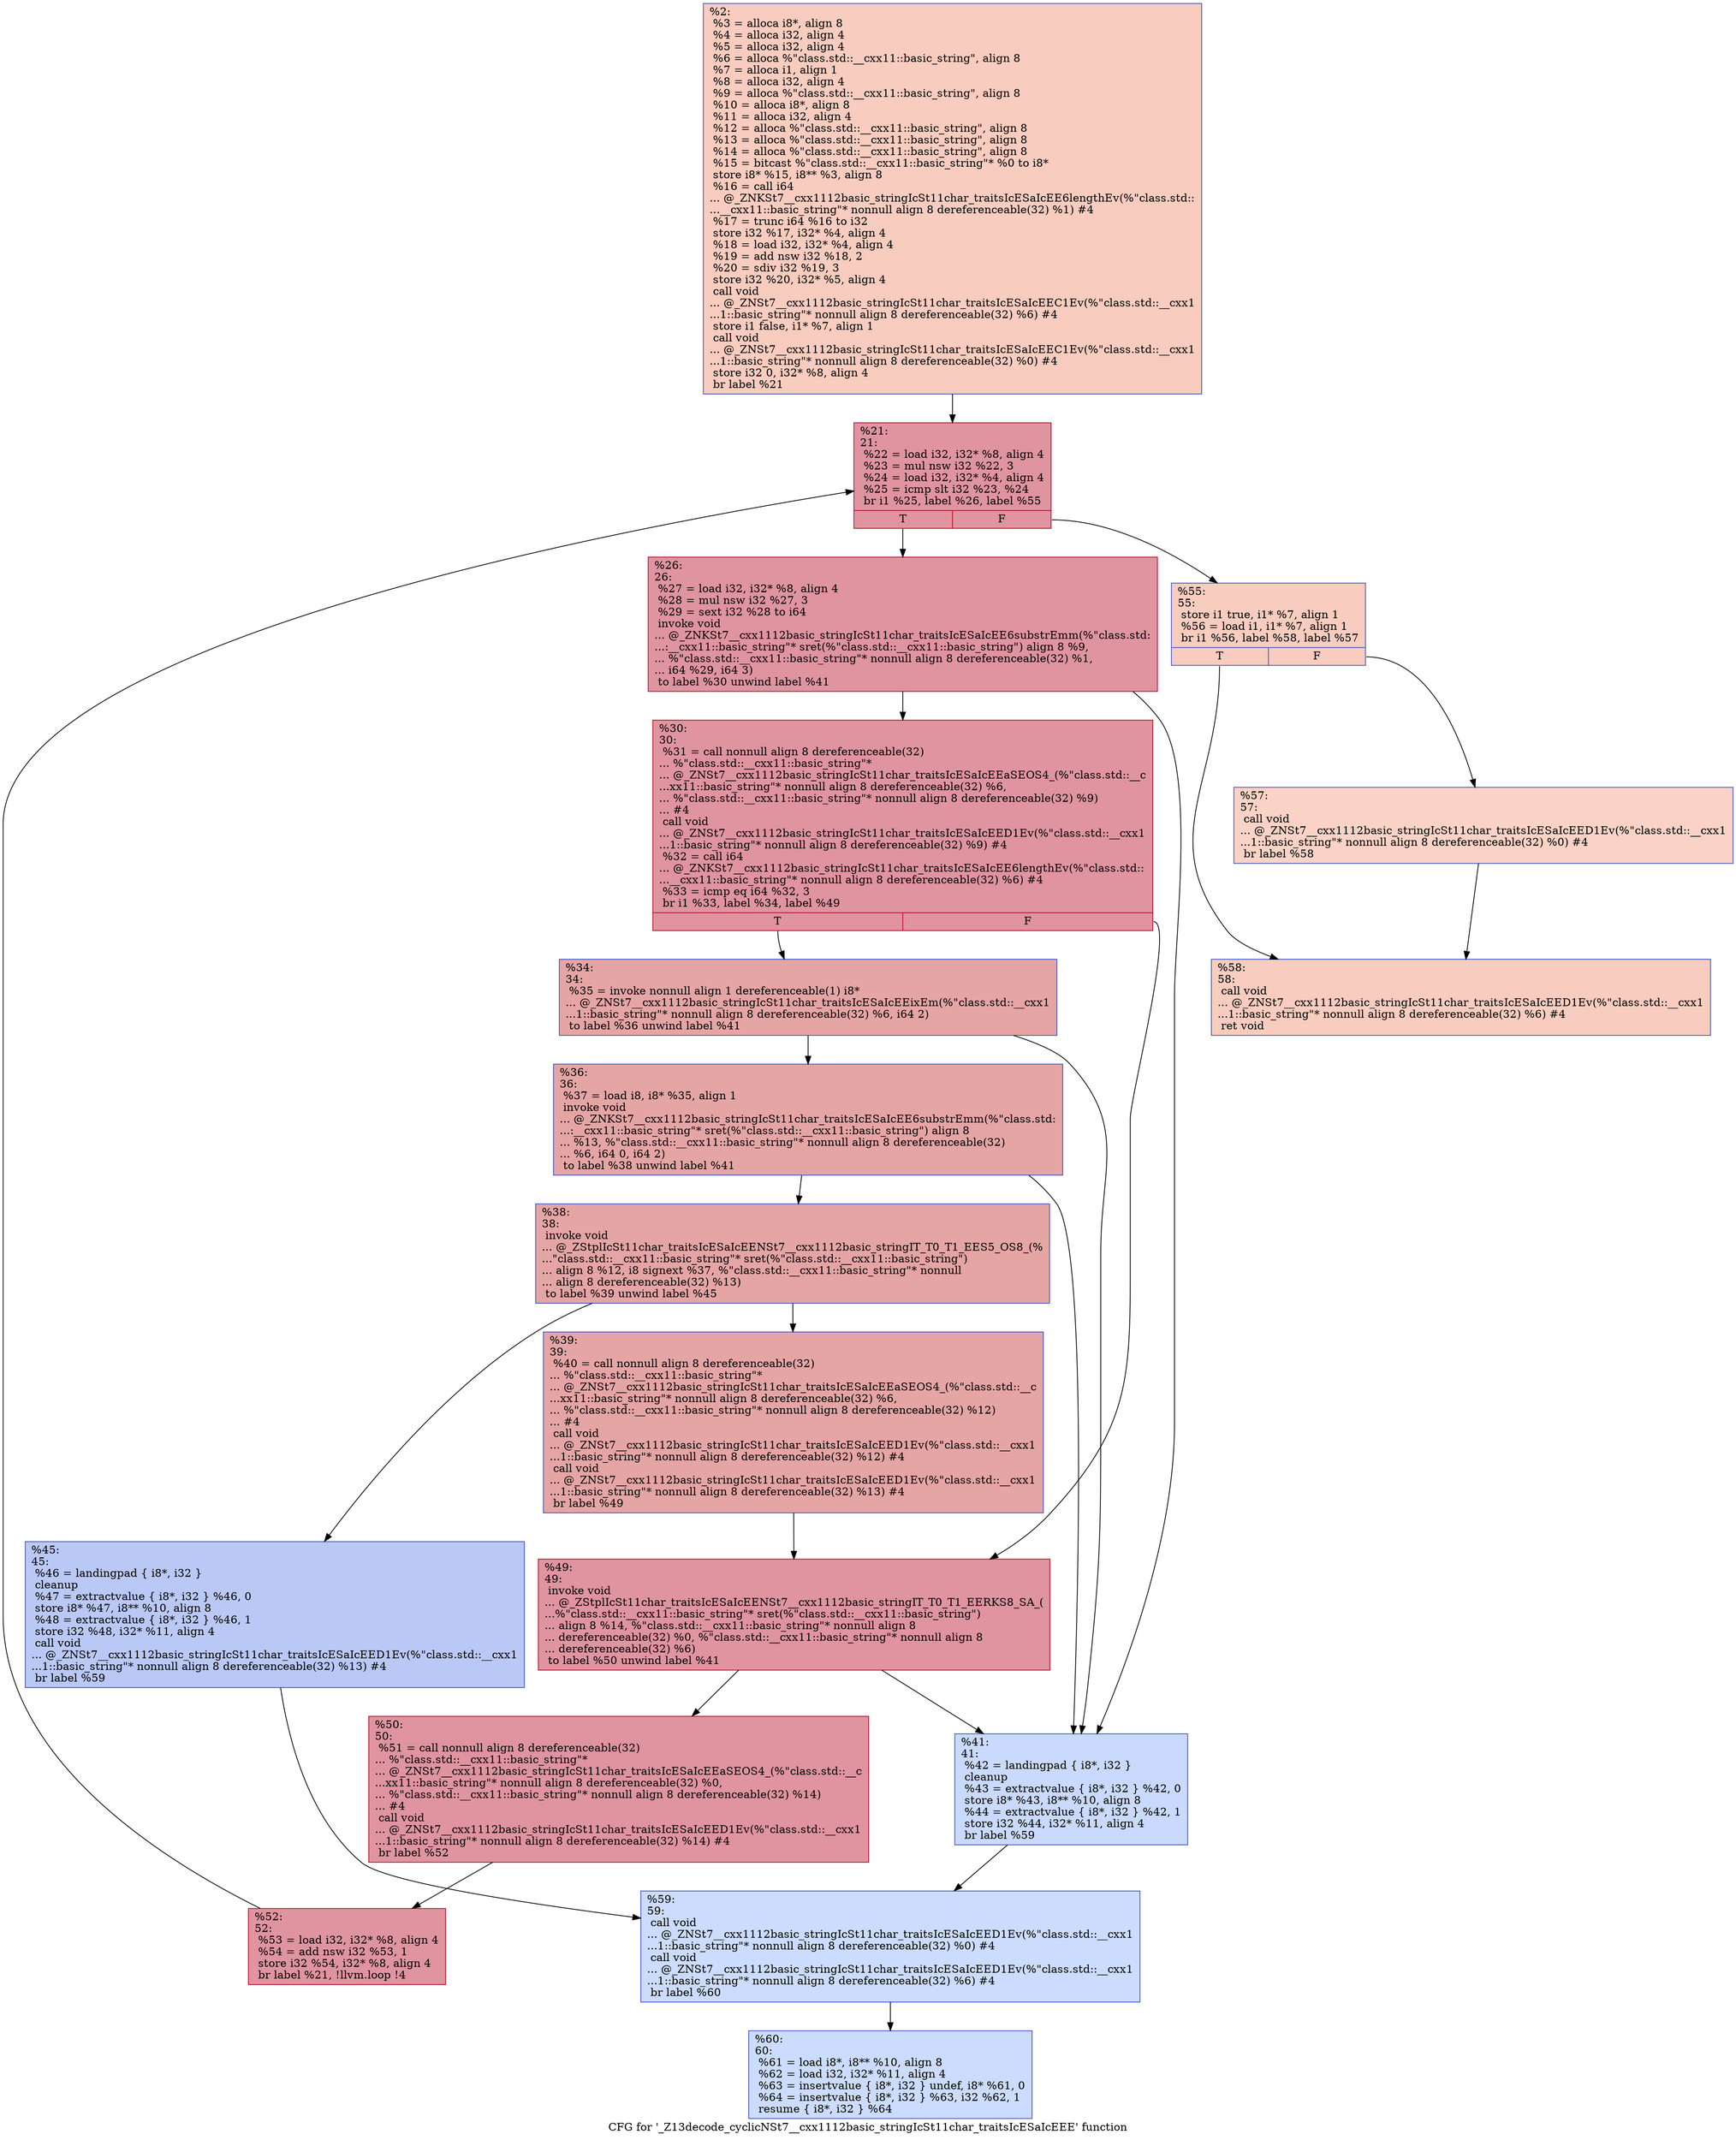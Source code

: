 digraph "CFG for '_Z13decode_cyclicNSt7__cxx1112basic_stringIcSt11char_traitsIcESaIcEEE' function" {
	label="CFG for '_Z13decode_cyclicNSt7__cxx1112basic_stringIcSt11char_traitsIcESaIcEEE' function";

	Node0x556adfbfa5d0 [shape=record,color="#3d50c3ff", style=filled, fillcolor="#f08b6e70",label="{%2:\l  %3 = alloca i8*, align 8\l  %4 = alloca i32, align 4\l  %5 = alloca i32, align 4\l  %6 = alloca %\"class.std::__cxx11::basic_string\", align 8\l  %7 = alloca i1, align 1\l  %8 = alloca i32, align 4\l  %9 = alloca %\"class.std::__cxx11::basic_string\", align 8\l  %10 = alloca i8*, align 8\l  %11 = alloca i32, align 4\l  %12 = alloca %\"class.std::__cxx11::basic_string\", align 8\l  %13 = alloca %\"class.std::__cxx11::basic_string\", align 8\l  %14 = alloca %\"class.std::__cxx11::basic_string\", align 8\l  %15 = bitcast %\"class.std::__cxx11::basic_string\"* %0 to i8*\l  store i8* %15, i8** %3, align 8\l  %16 = call i64\l... @_ZNKSt7__cxx1112basic_stringIcSt11char_traitsIcESaIcEE6lengthEv(%\"class.std::\l...__cxx11::basic_string\"* nonnull align 8 dereferenceable(32) %1) #4\l  %17 = trunc i64 %16 to i32\l  store i32 %17, i32* %4, align 4\l  %18 = load i32, i32* %4, align 4\l  %19 = add nsw i32 %18, 2\l  %20 = sdiv i32 %19, 3\l  store i32 %20, i32* %5, align 4\l  call void\l... @_ZNSt7__cxx1112basic_stringIcSt11char_traitsIcESaIcEEC1Ev(%\"class.std::__cxx1\l...1::basic_string\"* nonnull align 8 dereferenceable(32) %6) #4\l  store i1 false, i1* %7, align 1\l  call void\l... @_ZNSt7__cxx1112basic_stringIcSt11char_traitsIcESaIcEEC1Ev(%\"class.std::__cxx1\l...1::basic_string\"* nonnull align 8 dereferenceable(32) %0) #4\l  store i32 0, i32* %8, align 4\l  br label %21\l}"];
	Node0x556adfbfa5d0 -> Node0x556adfbfa8f0;
	Node0x556adfbfa8f0 [shape=record,color="#b70d28ff", style=filled, fillcolor="#b70d2870",label="{%21:\l21:                                               \l  %22 = load i32, i32* %8, align 4\l  %23 = mul nsw i32 %22, 3\l  %24 = load i32, i32* %4, align 4\l  %25 = icmp slt i32 %23, %24\l  br i1 %25, label %26, label %55\l|{<s0>T|<s1>F}}"];
	Node0x556adfbfa8f0:s0 -> Node0x556adfbfb860;
	Node0x556adfbfa8f0:s1 -> Node0x556adfbfb8b0;
	Node0x556adfbfb860 [shape=record,color="#b70d28ff", style=filled, fillcolor="#b70d2870",label="{%26:\l26:                                               \l  %27 = load i32, i32* %8, align 4\l  %28 = mul nsw i32 %27, 3\l  %29 = sext i32 %28 to i64\l  invoke void\l... @_ZNKSt7__cxx1112basic_stringIcSt11char_traitsIcESaIcEE6substrEmm(%\"class.std:\l...:__cxx11::basic_string\"* sret(%\"class.std::__cxx11::basic_string\") align 8 %9,\l... %\"class.std::__cxx11::basic_string\"* nonnull align 8 dereferenceable(32) %1,\l... i64 %29, i64 3)\l          to label %30 unwind label %41\l}"];
	Node0x556adfbfb860 -> Node0x556adfbfbb70;
	Node0x556adfbfb860 -> Node0x556adfbfbbc0;
	Node0x556adfbfbb70 [shape=record,color="#b70d28ff", style=filled, fillcolor="#b70d2870",label="{%30:\l30:                                               \l  %31 = call nonnull align 8 dereferenceable(32)\l... %\"class.std::__cxx11::basic_string\"*\l... @_ZNSt7__cxx1112basic_stringIcSt11char_traitsIcESaIcEEaSEOS4_(%\"class.std::__c\l...xx11::basic_string\"* nonnull align 8 dereferenceable(32) %6,\l... %\"class.std::__cxx11::basic_string\"* nonnull align 8 dereferenceable(32) %9)\l... #4\l  call void\l... @_ZNSt7__cxx1112basic_stringIcSt11char_traitsIcESaIcEED1Ev(%\"class.std::__cxx1\l...1::basic_string\"* nonnull align 8 dereferenceable(32) %9) #4\l  %32 = call i64\l... @_ZNKSt7__cxx1112basic_stringIcSt11char_traitsIcESaIcEE6lengthEv(%\"class.std::\l...__cxx11::basic_string\"* nonnull align 8 dereferenceable(32) %6) #4\l  %33 = icmp eq i64 %32, 3\l  br i1 %33, label %34, label %49\l|{<s0>T|<s1>F}}"];
	Node0x556adfbfbb70:s0 -> Node0x556adfbfbb20;
	Node0x556adfbfbb70:s1 -> Node0x556adfbfc180;
	Node0x556adfbfbb20 [shape=record,color="#3d50c3ff", style=filled, fillcolor="#c5333470",label="{%34:\l34:                                               \l  %35 = invoke nonnull align 1 dereferenceable(1) i8*\l... @_ZNSt7__cxx1112basic_stringIcSt11char_traitsIcESaIcEEixEm(%\"class.std::__cxx1\l...1::basic_string\"* nonnull align 8 dereferenceable(32) %6, i64 2)\l          to label %36 unwind label %41\l}"];
	Node0x556adfbfbb20 -> Node0x556adfbfc310;
	Node0x556adfbfbb20 -> Node0x556adfbfbbc0;
	Node0x556adfbfc310 [shape=record,color="#3d50c3ff", style=filled, fillcolor="#c5333470",label="{%36:\l36:                                               \l  %37 = load i8, i8* %35, align 1\l  invoke void\l... @_ZNKSt7__cxx1112basic_stringIcSt11char_traitsIcESaIcEE6substrEmm(%\"class.std:\l...:__cxx11::basic_string\"* sret(%\"class.std::__cxx11::basic_string\") align 8\l... %13, %\"class.std::__cxx11::basic_string\"* nonnull align 8 dereferenceable(32)\l... %6, i64 0, i64 2)\l          to label %38 unwind label %41\l}"];
	Node0x556adfbfc310 -> Node0x556adfbfc540;
	Node0x556adfbfc310 -> Node0x556adfbfbbc0;
	Node0x556adfbfc540 [shape=record,color="#3d50c3ff", style=filled, fillcolor="#c5333470",label="{%38:\l38:                                               \l  invoke void\l... @_ZStplIcSt11char_traitsIcESaIcEENSt7__cxx1112basic_stringIT_T0_T1_EES5_OS8_(%\l...\"class.std::__cxx11::basic_string\"* sret(%\"class.std::__cxx11::basic_string\")\l... align 8 %12, i8 signext %37, %\"class.std::__cxx11::basic_string\"* nonnull\l... align 8 dereferenceable(32) %13)\l          to label %39 unwind label %45\l}"];
	Node0x556adfbfc540 -> Node0x556adfbfc2c0;
	Node0x556adfbfc540 -> Node0x556adfbfc7b0;
	Node0x556adfbfc2c0 [shape=record,color="#3d50c3ff", style=filled, fillcolor="#c5333470",label="{%39:\l39:                                               \l  %40 = call nonnull align 8 dereferenceable(32)\l... %\"class.std::__cxx11::basic_string\"*\l... @_ZNSt7__cxx1112basic_stringIcSt11char_traitsIcESaIcEEaSEOS4_(%\"class.std::__c\l...xx11::basic_string\"* nonnull align 8 dereferenceable(32) %6,\l... %\"class.std::__cxx11::basic_string\"* nonnull align 8 dereferenceable(32) %12)\l... #4\l  call void\l... @_ZNSt7__cxx1112basic_stringIcSt11char_traitsIcESaIcEED1Ev(%\"class.std::__cxx1\l...1::basic_string\"* nonnull align 8 dereferenceable(32) %12) #4\l  call void\l... @_ZNSt7__cxx1112basic_stringIcSt11char_traitsIcESaIcEED1Ev(%\"class.std::__cxx1\l...1::basic_string\"* nonnull align 8 dereferenceable(32) %13) #4\l  br label %49\l}"];
	Node0x556adfbfc2c0 -> Node0x556adfbfc180;
	Node0x556adfbfbbc0 [shape=record,color="#3d50c3ff", style=filled, fillcolor="#88abfd70",label="{%41:\l41:                                               \l  %42 = landingpad \{ i8*, i32 \}\l          cleanup\l  %43 = extractvalue \{ i8*, i32 \} %42, 0\l  store i8* %43, i8** %10, align 8\l  %44 = extractvalue \{ i8*, i32 \} %42, 1\l  store i32 %44, i32* %11, align 4\l  br label %59\l}"];
	Node0x556adfbfbbc0 -> Node0x556adfbfd130;
	Node0x556adfbfc7b0 [shape=record,color="#3d50c3ff", style=filled, fillcolor="#6282ea70",label="{%45:\l45:                                               \l  %46 = landingpad \{ i8*, i32 \}\l          cleanup\l  %47 = extractvalue \{ i8*, i32 \} %46, 0\l  store i8* %47, i8** %10, align 8\l  %48 = extractvalue \{ i8*, i32 \} %46, 1\l  store i32 %48, i32* %11, align 4\l  call void\l... @_ZNSt7__cxx1112basic_stringIcSt11char_traitsIcESaIcEED1Ev(%\"class.std::__cxx1\l...1::basic_string\"* nonnull align 8 dereferenceable(32) %13) #4\l  br label %59\l}"];
	Node0x556adfbfc7b0 -> Node0x556adfbfd130;
	Node0x556adfbfc180 [shape=record,color="#b70d28ff", style=filled, fillcolor="#b70d2870",label="{%49:\l49:                                               \l  invoke void\l... @_ZStplIcSt11char_traitsIcESaIcEENSt7__cxx1112basic_stringIT_T0_T1_EERKS8_SA_(\l...%\"class.std::__cxx11::basic_string\"* sret(%\"class.std::__cxx11::basic_string\")\l... align 8 %14, %\"class.std::__cxx11::basic_string\"* nonnull align 8\l... dereferenceable(32) %0, %\"class.std::__cxx11::basic_string\"* nonnull align 8\l... dereferenceable(32) %6)\l          to label %50 unwind label %41\l}"];
	Node0x556adfbfc180 -> Node0x556adfbfd4a0;
	Node0x556adfbfc180 -> Node0x556adfbfbbc0;
	Node0x556adfbfd4a0 [shape=record,color="#b70d28ff", style=filled, fillcolor="#b70d2870",label="{%50:\l50:                                               \l  %51 = call nonnull align 8 dereferenceable(32)\l... %\"class.std::__cxx11::basic_string\"*\l... @_ZNSt7__cxx1112basic_stringIcSt11char_traitsIcESaIcEEaSEOS4_(%\"class.std::__c\l...xx11::basic_string\"* nonnull align 8 dereferenceable(32) %0,\l... %\"class.std::__cxx11::basic_string\"* nonnull align 8 dereferenceable(32) %14)\l... #4\l  call void\l... @_ZNSt7__cxx1112basic_stringIcSt11char_traitsIcESaIcEED1Ev(%\"class.std::__cxx1\l...1::basic_string\"* nonnull align 8 dereferenceable(32) %14) #4\l  br label %52\l}"];
	Node0x556adfbfd4a0 -> Node0x556adfbfd8b0;
	Node0x556adfbfd8b0 [shape=record,color="#b70d28ff", style=filled, fillcolor="#b70d2870",label="{%52:\l52:                                               \l  %53 = load i32, i32* %8, align 4\l  %54 = add nsw i32 %53, 1\l  store i32 %54, i32* %8, align 4\l  br label %21, !llvm.loop !4\l}"];
	Node0x556adfbfd8b0 -> Node0x556adfbfa8f0;
	Node0x556adfbfb8b0 [shape=record,color="#3d50c3ff", style=filled, fillcolor="#f08b6e70",label="{%55:\l55:                                               \l  store i1 true, i1* %7, align 1\l  %56 = load i1, i1* %7, align 1\l  br i1 %56, label %58, label %57\l|{<s0>T|<s1>F}}"];
	Node0x556adfbfb8b0:s0 -> Node0x556adfbfdf10;
	Node0x556adfbfb8b0:s1 -> Node0x556adfbfdf60;
	Node0x556adfbfdf60 [shape=record,color="#3d50c3ff", style=filled, fillcolor="#f59c7d70",label="{%57:\l57:                                               \l  call void\l... @_ZNSt7__cxx1112basic_stringIcSt11char_traitsIcESaIcEED1Ev(%\"class.std::__cxx1\l...1::basic_string\"* nonnull align 8 dereferenceable(32) %0) #4\l  br label %58\l}"];
	Node0x556adfbfdf60 -> Node0x556adfbfdf10;
	Node0x556adfbfdf10 [shape=record,color="#3d50c3ff", style=filled, fillcolor="#f08b6e70",label="{%58:\l58:                                               \l  call void\l... @_ZNSt7__cxx1112basic_stringIcSt11char_traitsIcESaIcEED1Ev(%\"class.std::__cxx1\l...1::basic_string\"* nonnull align 8 dereferenceable(32) %6) #4\l  ret void\l}"];
	Node0x556adfbfd130 [shape=record,color="#3d50c3ff", style=filled, fillcolor="#8caffe70",label="{%59:\l59:                                               \l  call void\l... @_ZNSt7__cxx1112basic_stringIcSt11char_traitsIcESaIcEED1Ev(%\"class.std::__cxx1\l...1::basic_string\"* nonnull align 8 dereferenceable(32) %0) #4\l  call void\l... @_ZNSt7__cxx1112basic_stringIcSt11char_traitsIcESaIcEED1Ev(%\"class.std::__cxx1\l...1::basic_string\"* nonnull align 8 dereferenceable(32) %6) #4\l  br label %60\l}"];
	Node0x556adfbfd130 -> Node0x556adfbfe360;
	Node0x556adfbfe360 [shape=record,color="#3d50c3ff", style=filled, fillcolor="#8caffe70",label="{%60:\l60:                                               \l  %61 = load i8*, i8** %10, align 8\l  %62 = load i32, i32* %11, align 4\l  %63 = insertvalue \{ i8*, i32 \} undef, i8* %61, 0\l  %64 = insertvalue \{ i8*, i32 \} %63, i32 %62, 1\l  resume \{ i8*, i32 \} %64\l}"];
}
